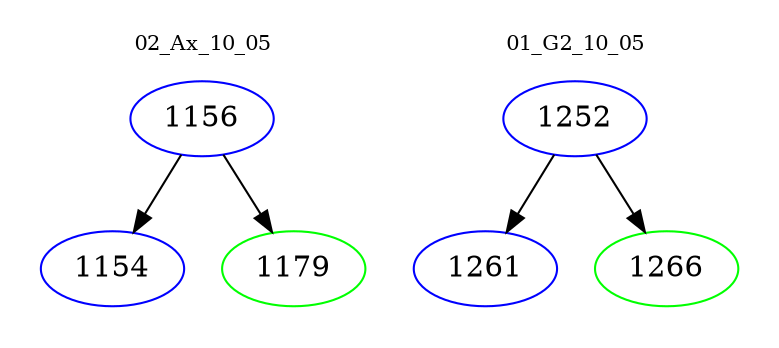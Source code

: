 digraph{
subgraph cluster_0 {
color = white
label = "02_Ax_10_05";
fontsize=10;
T0_1156 [label="1156", color="blue"]
T0_1156 -> T0_1154 [color="black"]
T0_1154 [label="1154", color="blue"]
T0_1156 -> T0_1179 [color="black"]
T0_1179 [label="1179", color="green"]
}
subgraph cluster_1 {
color = white
label = "01_G2_10_05";
fontsize=10;
T1_1252 [label="1252", color="blue"]
T1_1252 -> T1_1261 [color="black"]
T1_1261 [label="1261", color="blue"]
T1_1252 -> T1_1266 [color="black"]
T1_1266 [label="1266", color="green"]
}
}
